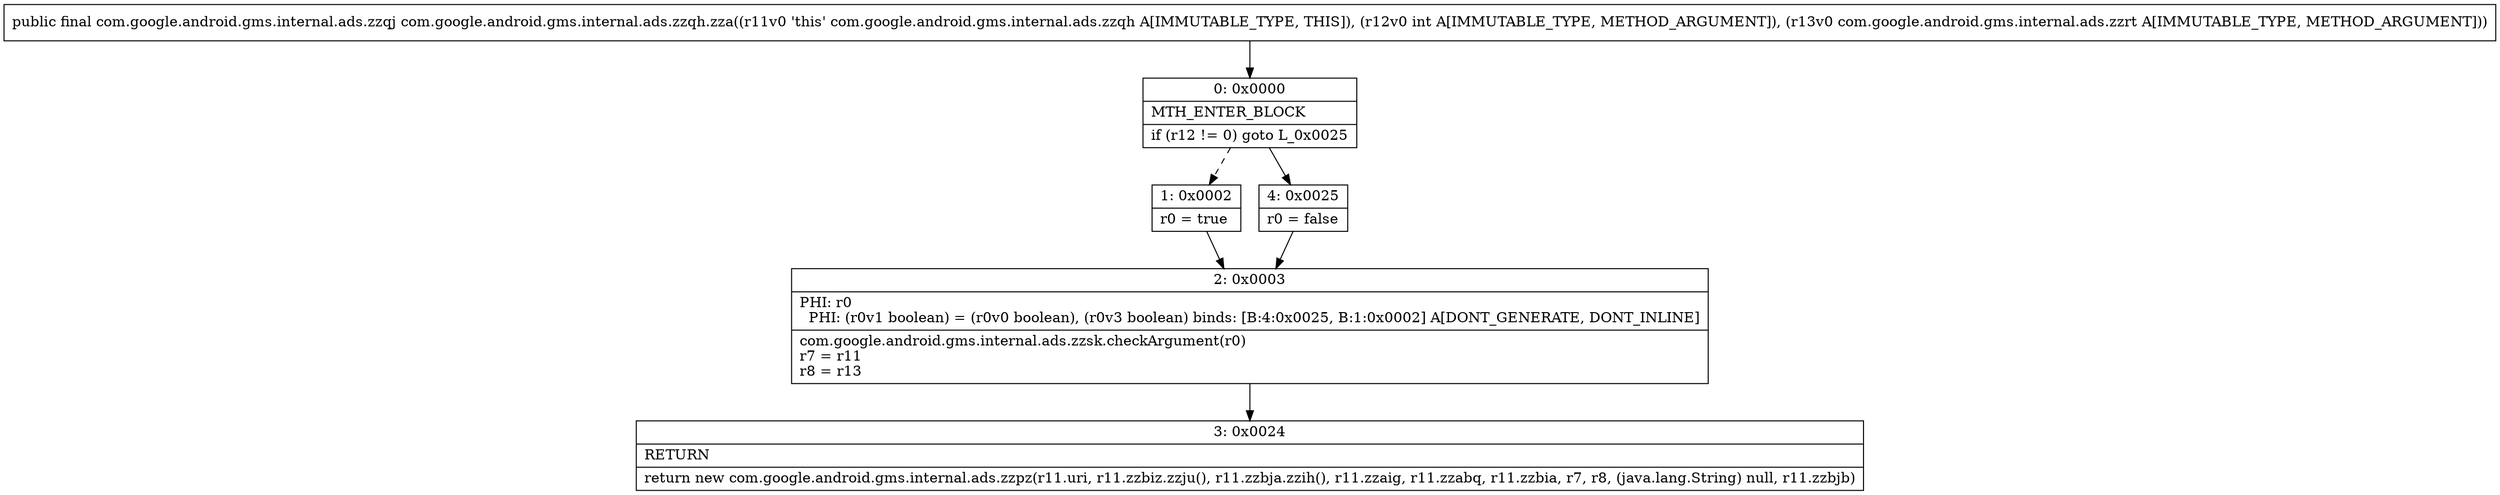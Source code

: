digraph "CFG forcom.google.android.gms.internal.ads.zzqh.zza(ILcom\/google\/android\/gms\/internal\/ads\/zzrt;)Lcom\/google\/android\/gms\/internal\/ads\/zzqj;" {
Node_0 [shape=record,label="{0\:\ 0x0000|MTH_ENTER_BLOCK\l|if (r12 != 0) goto L_0x0025\l}"];
Node_1 [shape=record,label="{1\:\ 0x0002|r0 = true\l}"];
Node_2 [shape=record,label="{2\:\ 0x0003|PHI: r0 \l  PHI: (r0v1 boolean) = (r0v0 boolean), (r0v3 boolean) binds: [B:4:0x0025, B:1:0x0002] A[DONT_GENERATE, DONT_INLINE]\l|com.google.android.gms.internal.ads.zzsk.checkArgument(r0)\lr7 = r11\lr8 = r13\l}"];
Node_3 [shape=record,label="{3\:\ 0x0024|RETURN\l|return new com.google.android.gms.internal.ads.zzpz(r11.uri, r11.zzbiz.zzju(), r11.zzbja.zzih(), r11.zzaig, r11.zzabq, r11.zzbia, r7, r8, (java.lang.String) null, r11.zzbjb)\l}"];
Node_4 [shape=record,label="{4\:\ 0x0025|r0 = false\l}"];
MethodNode[shape=record,label="{public final com.google.android.gms.internal.ads.zzqj com.google.android.gms.internal.ads.zzqh.zza((r11v0 'this' com.google.android.gms.internal.ads.zzqh A[IMMUTABLE_TYPE, THIS]), (r12v0 int A[IMMUTABLE_TYPE, METHOD_ARGUMENT]), (r13v0 com.google.android.gms.internal.ads.zzrt A[IMMUTABLE_TYPE, METHOD_ARGUMENT])) }"];
MethodNode -> Node_0;
Node_0 -> Node_1[style=dashed];
Node_0 -> Node_4;
Node_1 -> Node_2;
Node_2 -> Node_3;
Node_4 -> Node_2;
}

